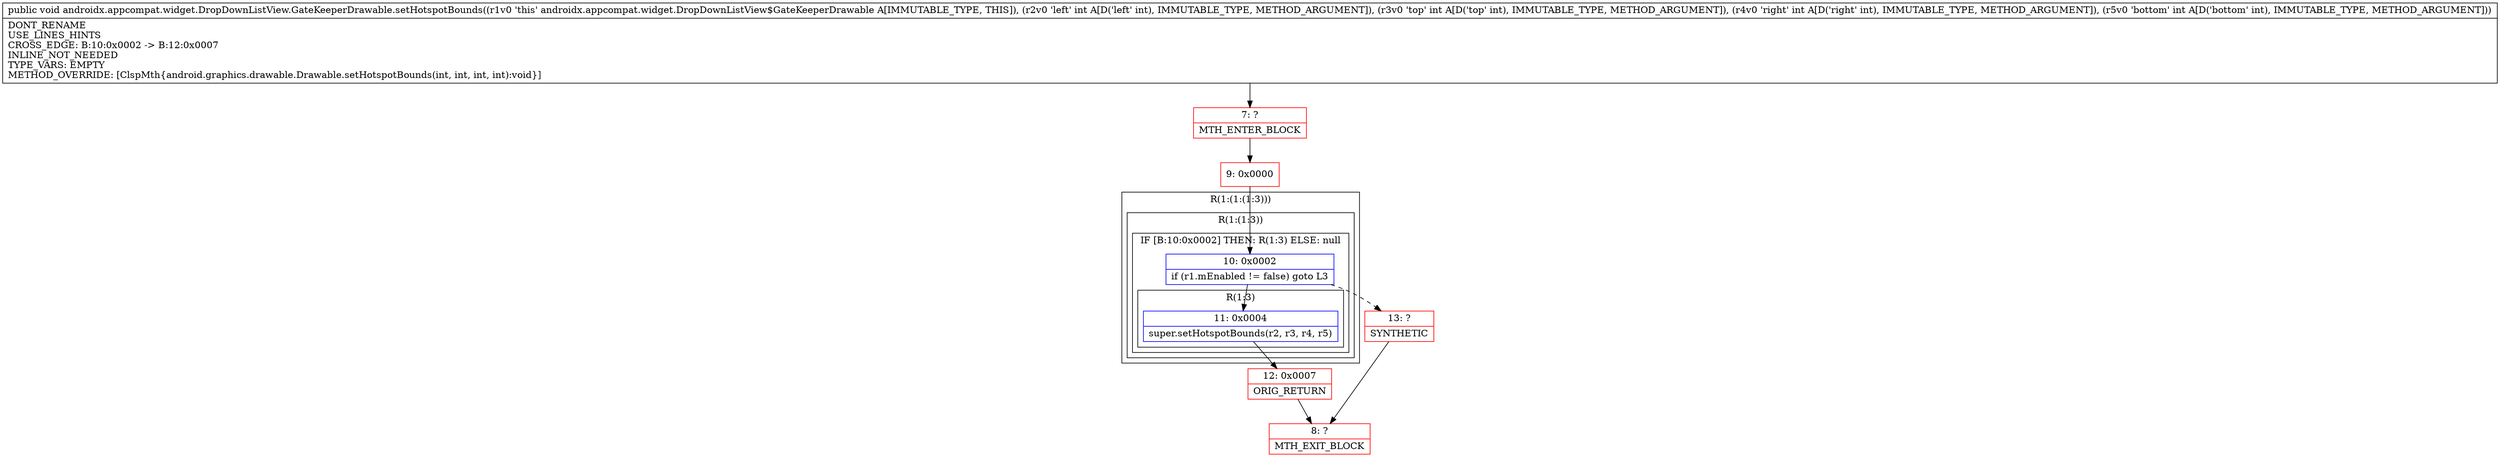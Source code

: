 digraph "CFG forandroidx.appcompat.widget.DropDownListView.GateKeeperDrawable.setHotspotBounds(IIII)V" {
subgraph cluster_Region_221310762 {
label = "R(1:(1:(1:3)))";
node [shape=record,color=blue];
subgraph cluster_Region_1828356721 {
label = "R(1:(1:3))";
node [shape=record,color=blue];
subgraph cluster_IfRegion_1909725103 {
label = "IF [B:10:0x0002] THEN: R(1:3) ELSE: null";
node [shape=record,color=blue];
Node_10 [shape=record,label="{10\:\ 0x0002|if (r1.mEnabled != false) goto L3\l}"];
subgraph cluster_Region_1837610669 {
label = "R(1:3)";
node [shape=record,color=blue];
Node_11 [shape=record,label="{11\:\ 0x0004|super.setHotspotBounds(r2, r3, r4, r5)\l}"];
}
}
}
}
Node_7 [shape=record,color=red,label="{7\:\ ?|MTH_ENTER_BLOCK\l}"];
Node_9 [shape=record,color=red,label="{9\:\ 0x0000}"];
Node_12 [shape=record,color=red,label="{12\:\ 0x0007|ORIG_RETURN\l}"];
Node_8 [shape=record,color=red,label="{8\:\ ?|MTH_EXIT_BLOCK\l}"];
Node_13 [shape=record,color=red,label="{13\:\ ?|SYNTHETIC\l}"];
MethodNode[shape=record,label="{public void androidx.appcompat.widget.DropDownListView.GateKeeperDrawable.setHotspotBounds((r1v0 'this' androidx.appcompat.widget.DropDownListView$GateKeeperDrawable A[IMMUTABLE_TYPE, THIS]), (r2v0 'left' int A[D('left' int), IMMUTABLE_TYPE, METHOD_ARGUMENT]), (r3v0 'top' int A[D('top' int), IMMUTABLE_TYPE, METHOD_ARGUMENT]), (r4v0 'right' int A[D('right' int), IMMUTABLE_TYPE, METHOD_ARGUMENT]), (r5v0 'bottom' int A[D('bottom' int), IMMUTABLE_TYPE, METHOD_ARGUMENT]))  | DONT_RENAME\lUSE_LINES_HINTS\lCROSS_EDGE: B:10:0x0002 \-\> B:12:0x0007\lINLINE_NOT_NEEDED\lTYPE_VARS: EMPTY\lMETHOD_OVERRIDE: [ClspMth\{android.graphics.drawable.Drawable.setHotspotBounds(int, int, int, int):void\}]\l}"];
MethodNode -> Node_7;Node_10 -> Node_11;
Node_10 -> Node_13[style=dashed];
Node_11 -> Node_12;
Node_7 -> Node_9;
Node_9 -> Node_10;
Node_12 -> Node_8;
Node_13 -> Node_8;
}

